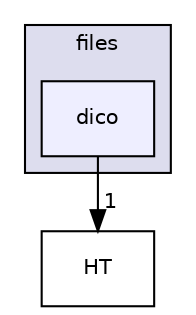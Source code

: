 digraph "C:/Users/thepa/Code/C/huffman-project/source/files/dico" {
  compound=true
  node [ fontsize="10", fontname="Helvetica"];
  edge [ labelfontsize="10", labelfontname="Helvetica"];
  subgraph clusterdir_5ee98bac3dbfda1f9fa546eede37cedf {
    graph [ bgcolor="#ddddee", pencolor="black", label="files" fontname="Helvetica", fontsize="10", URL="dir_5ee98bac3dbfda1f9fa546eede37cedf.html"]
  dir_643f3072276233b2da9cdf8345088062 [shape=box, label="dico", style="filled", fillcolor="#eeeeff", pencolor="black", URL="dir_643f3072276233b2da9cdf8345088062.html"];
  }
  dir_1ae58a5f6cf8721a061401619951f2a4 [shape=box label="HT" URL="dir_1ae58a5f6cf8721a061401619951f2a4.html"];
  dir_643f3072276233b2da9cdf8345088062->dir_1ae58a5f6cf8721a061401619951f2a4 [headlabel="1", labeldistance=1.5 headhref="dir_000003_000005.html"];
}
